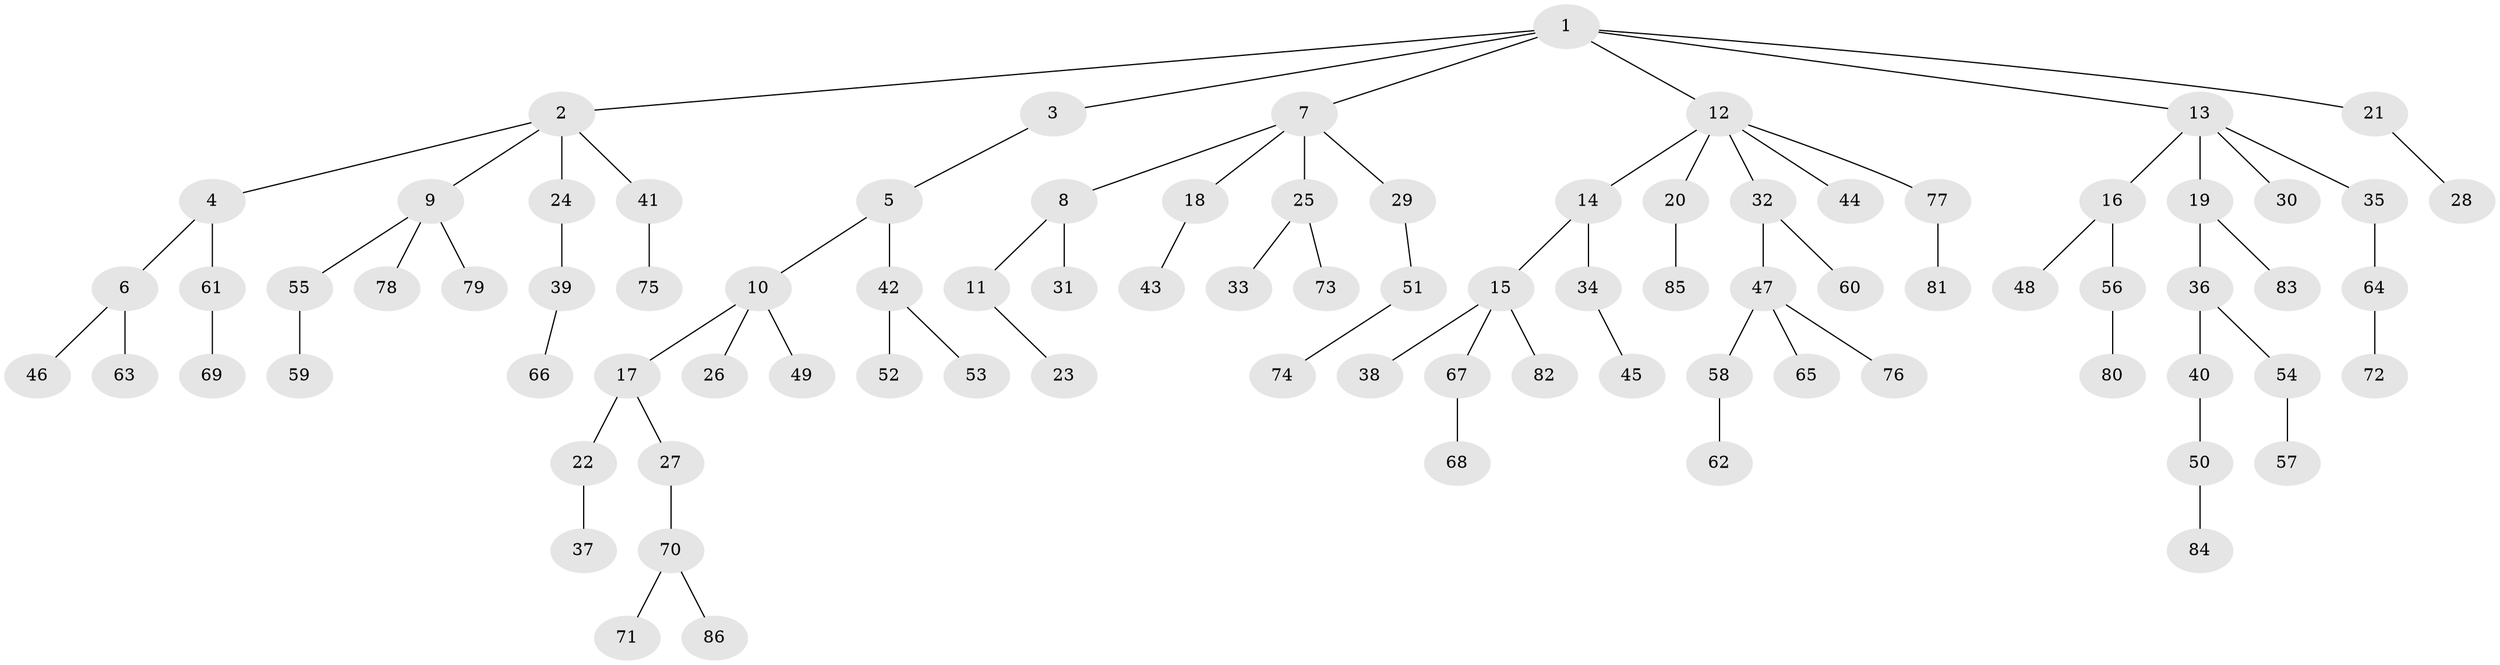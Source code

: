 // coarse degree distribution, {9: 0.016666666666666666, 2: 0.3, 3: 0.11666666666666667, 5: 0.05, 4: 0.03333333333333333, 1: 0.48333333333333334}
// Generated by graph-tools (version 1.1) at 2025/19/03/04/25 18:19:20]
// undirected, 86 vertices, 85 edges
graph export_dot {
graph [start="1"]
  node [color=gray90,style=filled];
  1;
  2;
  3;
  4;
  5;
  6;
  7;
  8;
  9;
  10;
  11;
  12;
  13;
  14;
  15;
  16;
  17;
  18;
  19;
  20;
  21;
  22;
  23;
  24;
  25;
  26;
  27;
  28;
  29;
  30;
  31;
  32;
  33;
  34;
  35;
  36;
  37;
  38;
  39;
  40;
  41;
  42;
  43;
  44;
  45;
  46;
  47;
  48;
  49;
  50;
  51;
  52;
  53;
  54;
  55;
  56;
  57;
  58;
  59;
  60;
  61;
  62;
  63;
  64;
  65;
  66;
  67;
  68;
  69;
  70;
  71;
  72;
  73;
  74;
  75;
  76;
  77;
  78;
  79;
  80;
  81;
  82;
  83;
  84;
  85;
  86;
  1 -- 2;
  1 -- 3;
  1 -- 7;
  1 -- 12;
  1 -- 13;
  1 -- 21;
  2 -- 4;
  2 -- 9;
  2 -- 24;
  2 -- 41;
  3 -- 5;
  4 -- 6;
  4 -- 61;
  5 -- 10;
  5 -- 42;
  6 -- 46;
  6 -- 63;
  7 -- 8;
  7 -- 18;
  7 -- 25;
  7 -- 29;
  8 -- 11;
  8 -- 31;
  9 -- 55;
  9 -- 78;
  9 -- 79;
  10 -- 17;
  10 -- 26;
  10 -- 49;
  11 -- 23;
  12 -- 14;
  12 -- 20;
  12 -- 32;
  12 -- 44;
  12 -- 77;
  13 -- 16;
  13 -- 19;
  13 -- 30;
  13 -- 35;
  14 -- 15;
  14 -- 34;
  15 -- 38;
  15 -- 67;
  15 -- 82;
  16 -- 48;
  16 -- 56;
  17 -- 22;
  17 -- 27;
  18 -- 43;
  19 -- 36;
  19 -- 83;
  20 -- 85;
  21 -- 28;
  22 -- 37;
  24 -- 39;
  25 -- 33;
  25 -- 73;
  27 -- 70;
  29 -- 51;
  32 -- 47;
  32 -- 60;
  34 -- 45;
  35 -- 64;
  36 -- 40;
  36 -- 54;
  39 -- 66;
  40 -- 50;
  41 -- 75;
  42 -- 52;
  42 -- 53;
  47 -- 58;
  47 -- 65;
  47 -- 76;
  50 -- 84;
  51 -- 74;
  54 -- 57;
  55 -- 59;
  56 -- 80;
  58 -- 62;
  61 -- 69;
  64 -- 72;
  67 -- 68;
  70 -- 71;
  70 -- 86;
  77 -- 81;
}
